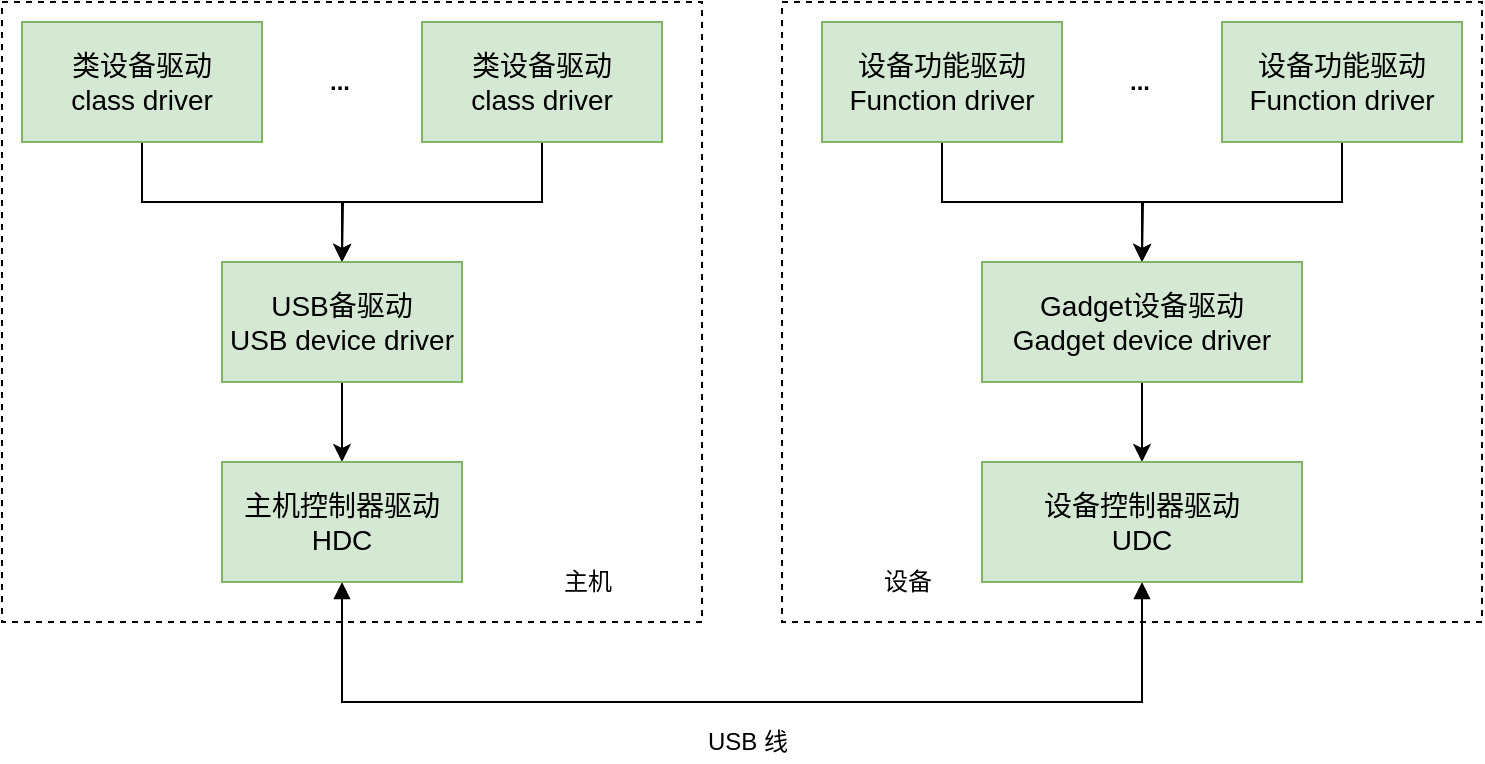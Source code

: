 <mxfile version="14.6.1" type="github">
  <diagram id="bs1kzHZHhOK_201mZCV1" name="第 1 页">
    <mxGraphModel dx="868" dy="394" grid="1" gridSize="10" guides="1" tooltips="1" connect="1" arrows="1" fold="1" page="1" pageScale="1" pageWidth="827" pageHeight="1169" math="0" shadow="0">
      <root>
        <mxCell id="0" />
        <mxCell id="1" parent="0" />
        <mxCell id="PgKri2lGjqEwnihmv5vd-8" style="edgeStyle=orthogonalEdgeStyle;rounded=0;orthogonalLoop=1;jettySize=auto;html=1;exitX=0.5;exitY=1;exitDx=0;exitDy=0;" edge="1" parent="1" source="PgKri2lGjqEwnihmv5vd-1" target="PgKri2lGjqEwnihmv5vd-3">
          <mxGeometry relative="1" as="geometry" />
        </mxCell>
        <mxCell id="PgKri2lGjqEwnihmv5vd-1" value="&lt;font style=&quot;font-size: 14px&quot;&gt;类设备驱动&lt;br&gt;class driver&lt;br&gt;&lt;/font&gt;" style="rounded=0;whiteSpace=wrap;html=1;fillColor=#d5e8d4;strokeColor=#82b366;" vertex="1" parent="1">
          <mxGeometry x="80" y="40" width="120" height="60" as="geometry" />
        </mxCell>
        <mxCell id="PgKri2lGjqEwnihmv5vd-9" style="edgeStyle=orthogonalEdgeStyle;rounded=0;orthogonalLoop=1;jettySize=auto;html=1;exitX=0.5;exitY=1;exitDx=0;exitDy=0;" edge="1" parent="1" source="PgKri2lGjqEwnihmv5vd-2">
          <mxGeometry relative="1" as="geometry">
            <mxPoint x="240" y="160" as="targetPoint" />
          </mxGeometry>
        </mxCell>
        <mxCell id="PgKri2lGjqEwnihmv5vd-2" value="&lt;font style=&quot;font-size: 14px&quot;&gt;类设备驱动&lt;br&gt;class driver&lt;br&gt;&lt;/font&gt;" style="rounded=0;whiteSpace=wrap;html=1;fillColor=#d5e8d4;strokeColor=#82b366;" vertex="1" parent="1">
          <mxGeometry x="280" y="40" width="120" height="60" as="geometry" />
        </mxCell>
        <mxCell id="PgKri2lGjqEwnihmv5vd-6" value="" style="edgeStyle=orthogonalEdgeStyle;rounded=0;orthogonalLoop=1;jettySize=auto;html=1;" edge="1" parent="1" source="PgKri2lGjqEwnihmv5vd-3" target="PgKri2lGjqEwnihmv5vd-5">
          <mxGeometry relative="1" as="geometry" />
        </mxCell>
        <mxCell id="PgKri2lGjqEwnihmv5vd-3" value="&lt;font style=&quot;font-size: 14px&quot;&gt;USB备驱动&lt;br&gt;USB device driver&lt;br&gt;&lt;/font&gt;" style="rounded=0;whiteSpace=wrap;html=1;fillColor=#d5e8d4;strokeColor=#82b366;" vertex="1" parent="1">
          <mxGeometry x="180" y="160" width="120" height="60" as="geometry" />
        </mxCell>
        <mxCell id="PgKri2lGjqEwnihmv5vd-20" style="edgeStyle=orthogonalEdgeStyle;rounded=0;orthogonalLoop=1;jettySize=auto;html=1;exitX=0.5;exitY=1;exitDx=0;exitDy=0;entryX=0.5;entryY=1;entryDx=0;entryDy=0;endArrow=block;endFill=1;startArrow=block;startFill=1;" edge="1" parent="1" source="PgKri2lGjqEwnihmv5vd-5" target="PgKri2lGjqEwnihmv5vd-17">
          <mxGeometry relative="1" as="geometry">
            <Array as="points">
              <mxPoint x="240" y="380" />
              <mxPoint x="640" y="380" />
            </Array>
          </mxGeometry>
        </mxCell>
        <mxCell id="PgKri2lGjqEwnihmv5vd-5" value="&lt;font style=&quot;font-size: 14px&quot;&gt;主机控制器驱动&lt;br&gt;HDC&lt;br&gt;&lt;/font&gt;" style="rounded=0;whiteSpace=wrap;html=1;fillColor=#d5e8d4;strokeColor=#82b366;" vertex="1" parent="1">
          <mxGeometry x="180" y="260" width="120" height="60" as="geometry" />
        </mxCell>
        <mxCell id="PgKri2lGjqEwnihmv5vd-7" value="&lt;b&gt;...&lt;/b&gt;" style="text;html=1;strokeColor=none;fillColor=none;align=center;verticalAlign=middle;whiteSpace=wrap;rounded=0;" vertex="1" parent="1">
          <mxGeometry x="219" y="60" width="40" height="20" as="geometry" />
        </mxCell>
        <mxCell id="PgKri2lGjqEwnihmv5vd-11" style="edgeStyle=orthogonalEdgeStyle;rounded=0;orthogonalLoop=1;jettySize=auto;html=1;exitX=0.5;exitY=1;exitDx=0;exitDy=0;" edge="1" parent="1" source="PgKri2lGjqEwnihmv5vd-12" target="PgKri2lGjqEwnihmv5vd-16">
          <mxGeometry relative="1" as="geometry" />
        </mxCell>
        <mxCell id="PgKri2lGjqEwnihmv5vd-12" value="&lt;font style=&quot;font-size: 14px&quot;&gt;设备功能驱动&lt;br&gt;Function driver&lt;br&gt;&lt;/font&gt;" style="rounded=0;whiteSpace=wrap;html=1;fillColor=#d5e8d4;strokeColor=#82b366;" vertex="1" parent="1">
          <mxGeometry x="480" y="40" width="120" height="60" as="geometry" />
        </mxCell>
        <mxCell id="PgKri2lGjqEwnihmv5vd-13" style="edgeStyle=orthogonalEdgeStyle;rounded=0;orthogonalLoop=1;jettySize=auto;html=1;exitX=0.5;exitY=1;exitDx=0;exitDy=0;" edge="1" parent="1" source="PgKri2lGjqEwnihmv5vd-14">
          <mxGeometry relative="1" as="geometry">
            <mxPoint x="640" y="160" as="targetPoint" />
          </mxGeometry>
        </mxCell>
        <mxCell id="PgKri2lGjqEwnihmv5vd-14" value="&lt;font style=&quot;font-size: 14px&quot;&gt;设备功能驱动&lt;br&gt;Function driver&lt;br&gt;&lt;/font&gt;" style="rounded=0;whiteSpace=wrap;html=1;fillColor=#d5e8d4;strokeColor=#82b366;" vertex="1" parent="1">
          <mxGeometry x="680" y="40" width="120" height="60" as="geometry" />
        </mxCell>
        <mxCell id="PgKri2lGjqEwnihmv5vd-15" value="" style="edgeStyle=orthogonalEdgeStyle;rounded=0;orthogonalLoop=1;jettySize=auto;html=1;" edge="1" parent="1" source="PgKri2lGjqEwnihmv5vd-16" target="PgKri2lGjqEwnihmv5vd-17">
          <mxGeometry relative="1" as="geometry" />
        </mxCell>
        <mxCell id="PgKri2lGjqEwnihmv5vd-16" value="&lt;font style=&quot;font-size: 14px&quot;&gt;Gadget设备驱动&lt;br&gt;Gadget device driver&lt;br&gt;&lt;/font&gt;" style="rounded=0;whiteSpace=wrap;html=1;fillColor=#d5e8d4;strokeColor=#82b366;" vertex="1" parent="1">
          <mxGeometry x="560" y="160" width="160" height="60" as="geometry" />
        </mxCell>
        <mxCell id="PgKri2lGjqEwnihmv5vd-17" value="&lt;font style=&quot;font-size: 14px&quot;&gt;设备控制器驱动&lt;br&gt;UDC&lt;br&gt;&lt;/font&gt;" style="rounded=0;whiteSpace=wrap;html=1;fillColor=#d5e8d4;strokeColor=#82b366;" vertex="1" parent="1">
          <mxGeometry x="560" y="260" width="160" height="60" as="geometry" />
        </mxCell>
        <mxCell id="PgKri2lGjqEwnihmv5vd-18" value="&lt;b&gt;...&lt;/b&gt;" style="text;html=1;strokeColor=none;fillColor=none;align=center;verticalAlign=middle;whiteSpace=wrap;rounded=0;" vertex="1" parent="1">
          <mxGeometry x="619" y="60" width="40" height="20" as="geometry" />
        </mxCell>
        <mxCell id="PgKri2lGjqEwnihmv5vd-19" value="USB 线" style="text;html=1;strokeColor=none;fillColor=none;align=center;verticalAlign=middle;whiteSpace=wrap;rounded=0;" vertex="1" parent="1">
          <mxGeometry x="420" y="390" width="46" height="20" as="geometry" />
        </mxCell>
        <mxCell id="PgKri2lGjqEwnihmv5vd-22" value="" style="rounded=0;whiteSpace=wrap;html=1;fillColor=none;dashed=1;" vertex="1" parent="1">
          <mxGeometry x="70" y="30" width="350" height="310" as="geometry" />
        </mxCell>
        <mxCell id="PgKri2lGjqEwnihmv5vd-23" value="" style="rounded=0;whiteSpace=wrap;html=1;fillColor=none;dashed=1;" vertex="1" parent="1">
          <mxGeometry x="460" y="30" width="350" height="310" as="geometry" />
        </mxCell>
        <mxCell id="PgKri2lGjqEwnihmv5vd-25" value="主机" style="text;html=1;strokeColor=none;fillColor=none;align=center;verticalAlign=middle;whiteSpace=wrap;rounded=0;" vertex="1" parent="1">
          <mxGeometry x="340" y="310" width="46" height="20" as="geometry" />
        </mxCell>
        <mxCell id="PgKri2lGjqEwnihmv5vd-26" value="设备" style="text;html=1;strokeColor=none;fillColor=none;align=center;verticalAlign=middle;whiteSpace=wrap;rounded=0;" vertex="1" parent="1">
          <mxGeometry x="500" y="310" width="46" height="20" as="geometry" />
        </mxCell>
      </root>
    </mxGraphModel>
  </diagram>
</mxfile>
